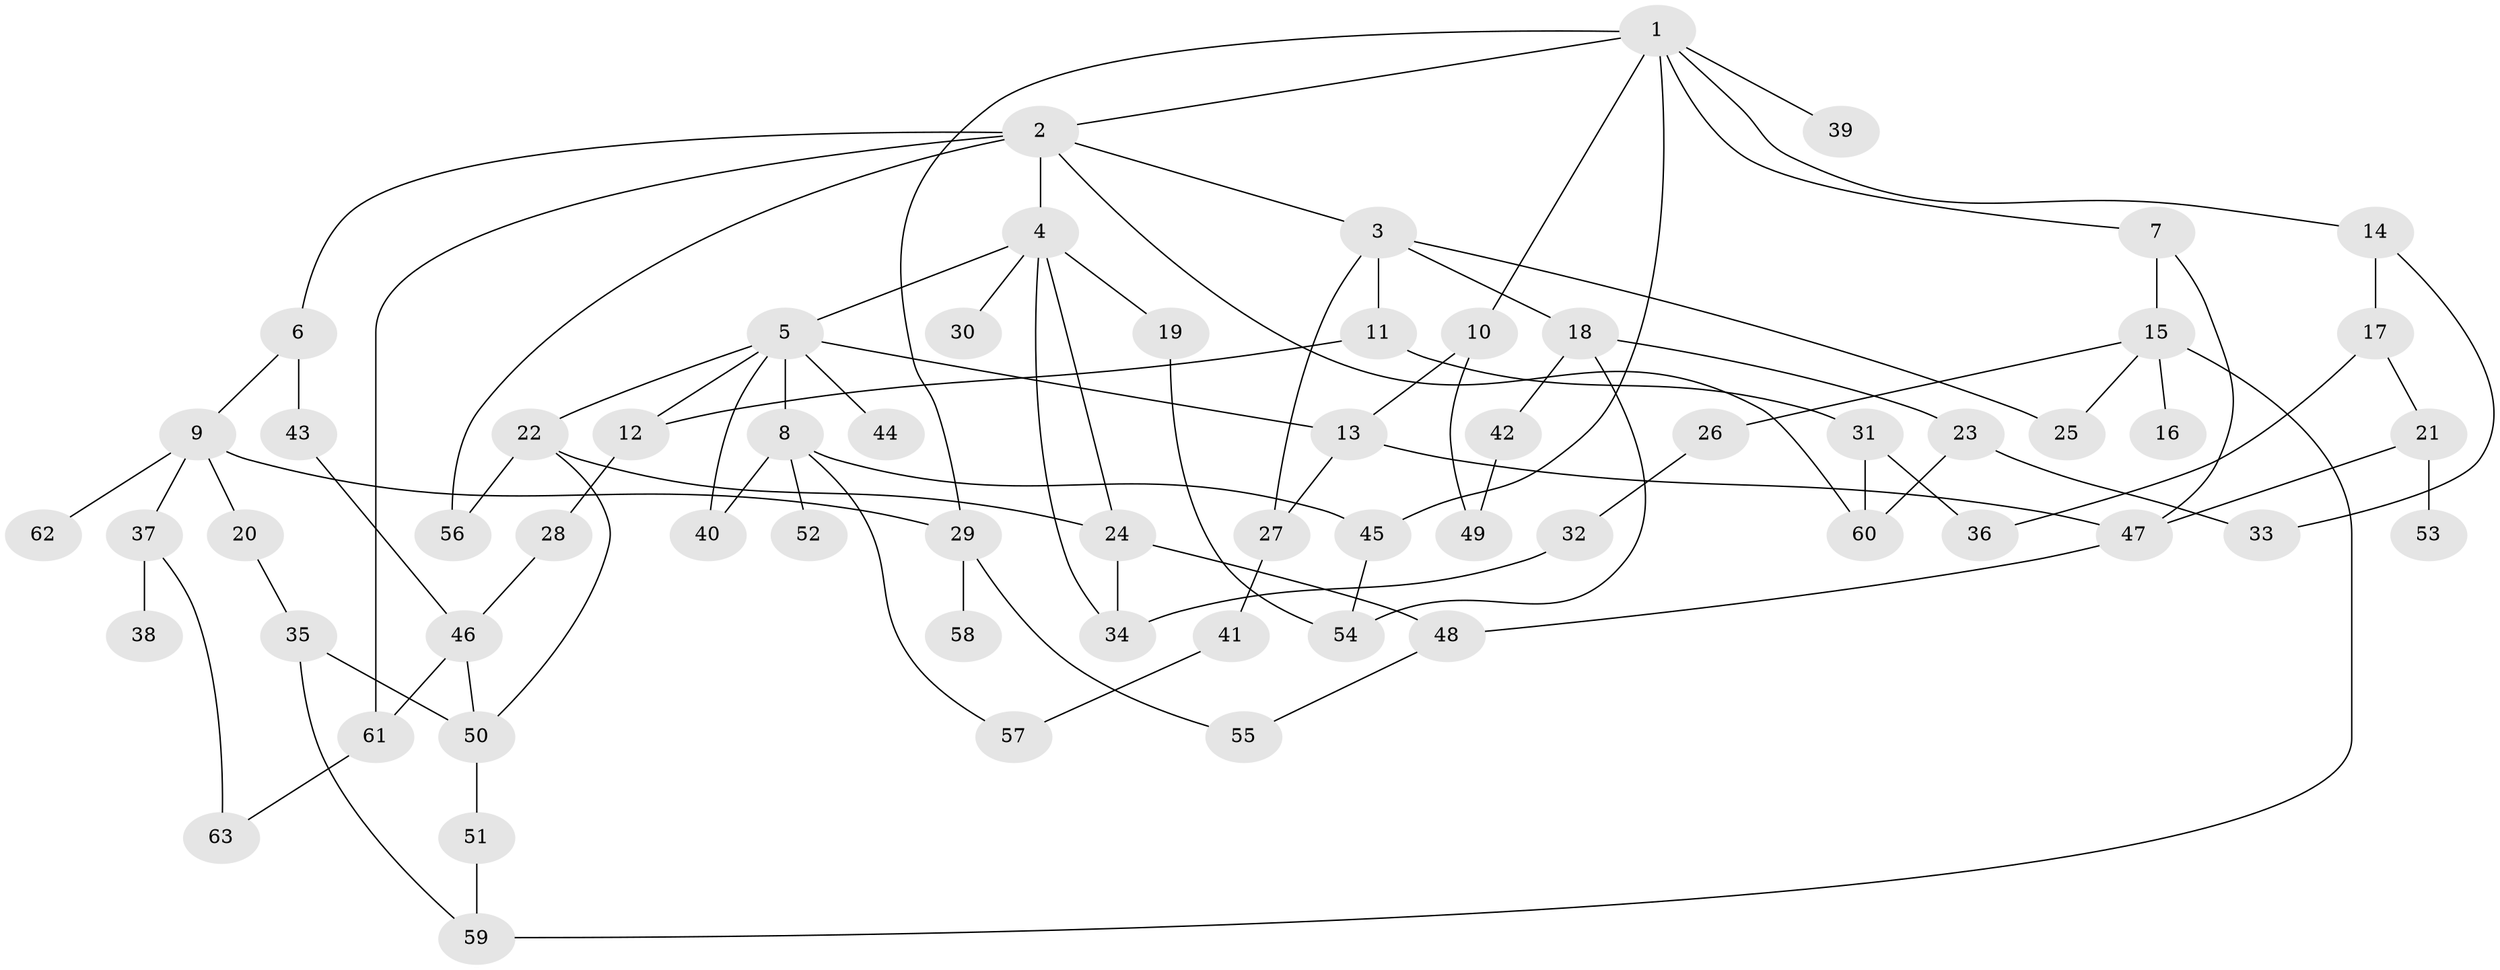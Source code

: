 // coarse degree distribution, {5: 0.06451612903225806, 9: 0.03225806451612903, 1: 0.22580645161290322, 7: 0.06451612903225806, 4: 0.12903225806451613, 2: 0.3225806451612903, 3: 0.12903225806451613, 6: 0.03225806451612903}
// Generated by graph-tools (version 1.1) at 2025/44/03/04/25 21:44:40]
// undirected, 63 vertices, 92 edges
graph export_dot {
graph [start="1"]
  node [color=gray90,style=filled];
  1;
  2;
  3;
  4;
  5;
  6;
  7;
  8;
  9;
  10;
  11;
  12;
  13;
  14;
  15;
  16;
  17;
  18;
  19;
  20;
  21;
  22;
  23;
  24;
  25;
  26;
  27;
  28;
  29;
  30;
  31;
  32;
  33;
  34;
  35;
  36;
  37;
  38;
  39;
  40;
  41;
  42;
  43;
  44;
  45;
  46;
  47;
  48;
  49;
  50;
  51;
  52;
  53;
  54;
  55;
  56;
  57;
  58;
  59;
  60;
  61;
  62;
  63;
  1 -- 2;
  1 -- 7;
  1 -- 10;
  1 -- 14;
  1 -- 39;
  1 -- 45;
  1 -- 29;
  2 -- 3;
  2 -- 4;
  2 -- 6;
  2 -- 60;
  2 -- 56;
  2 -- 61;
  3 -- 11;
  3 -- 18;
  3 -- 25;
  3 -- 27;
  4 -- 5;
  4 -- 19;
  4 -- 24;
  4 -- 30;
  4 -- 34;
  5 -- 8;
  5 -- 22;
  5 -- 40;
  5 -- 44;
  5 -- 12;
  5 -- 13;
  6 -- 9;
  6 -- 43;
  7 -- 15;
  7 -- 47;
  8 -- 45;
  8 -- 52;
  8 -- 57;
  8 -- 40;
  9 -- 20;
  9 -- 29;
  9 -- 37;
  9 -- 62;
  10 -- 13;
  10 -- 49;
  11 -- 12;
  11 -- 31;
  12 -- 28;
  13 -- 27;
  13 -- 47;
  14 -- 17;
  14 -- 33;
  15 -- 16;
  15 -- 25;
  15 -- 26;
  15 -- 59;
  17 -- 21;
  17 -- 36;
  18 -- 23;
  18 -- 42;
  18 -- 54;
  19 -- 54;
  20 -- 35;
  21 -- 53;
  21 -- 47;
  22 -- 56;
  22 -- 50;
  22 -- 24;
  23 -- 60;
  23 -- 33;
  24 -- 48;
  24 -- 34;
  26 -- 32;
  27 -- 41;
  28 -- 46;
  29 -- 58;
  29 -- 55;
  31 -- 36;
  31 -- 60;
  32 -- 34;
  35 -- 50;
  35 -- 59;
  37 -- 38;
  37 -- 63;
  41 -- 57;
  42 -- 49;
  43 -- 46;
  45 -- 54;
  46 -- 61;
  46 -- 50;
  47 -- 48;
  48 -- 55;
  50 -- 51;
  51 -- 59;
  61 -- 63;
}
